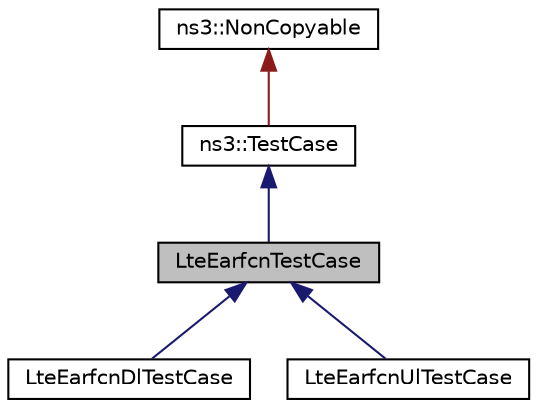 digraph "LteEarfcnTestCase"
{
 // LATEX_PDF_SIZE
  edge [fontname="Helvetica",fontsize="10",labelfontname="Helvetica",labelfontsize="10"];
  node [fontname="Helvetica",fontsize="10",shape=record];
  Node1 [label="LteEarfcnTestCase",height=0.2,width=0.4,color="black", fillcolor="grey75", style="filled", fontcolor="black",tooltip="Test case that is testing if the frequency is properly generated from provided EARFCN frequency."];
  Node2 -> Node1 [dir="back",color="midnightblue",fontsize="10",style="solid",fontname="Helvetica"];
  Node2 [label="ns3::TestCase",height=0.2,width=0.4,color="black", fillcolor="white", style="filled",URL="$classns3_1_1_test_case.html",tooltip="encapsulates test code"];
  Node3 -> Node2 [dir="back",color="firebrick4",fontsize="10",style="solid",fontname="Helvetica"];
  Node3 [label="ns3::NonCopyable",height=0.2,width=0.4,color="black", fillcolor="white", style="filled",URL="$classns3_1_1_non_copyable.html",tooltip="A base class for (non-Singleton) objects which shouldn't be copied."];
  Node1 -> Node4 [dir="back",color="midnightblue",fontsize="10",style="solid",fontname="Helvetica"];
  Node4 [label="LteEarfcnDlTestCase",height=0.2,width=0.4,color="black", fillcolor="white", style="filled",URL="$class_lte_earfcn_dl_test_case.html",tooltip="Test case that is testing if the downlink frequency is properly converted from provided downlink EARF..."];
  Node1 -> Node5 [dir="back",color="midnightblue",fontsize="10",style="solid",fontname="Helvetica"];
  Node5 [label="LteEarfcnUlTestCase",height=0.2,width=0.4,color="black", fillcolor="white", style="filled",URL="$class_lte_earfcn_ul_test_case.html",tooltip="Test case that is testing if the uplink frequency is properly converted from provided uplink EARFCN f..."];
}

